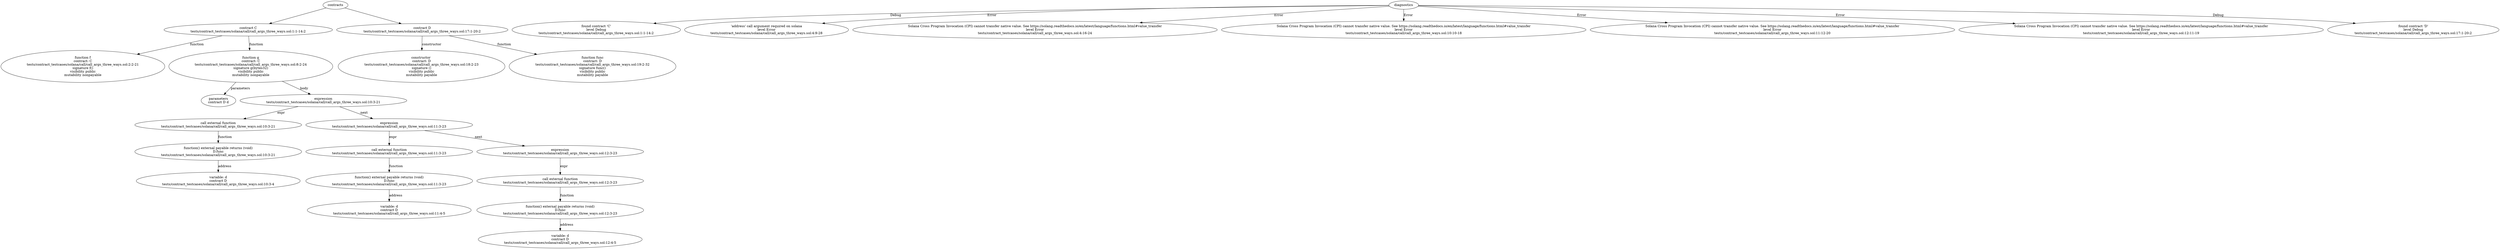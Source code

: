 strict digraph "tests/contract_testcases/solana/call/call_args_three_ways.sol" {
	contract [label="contract C\ntests/contract_testcases/solana/call/call_args_three_ways.sol:1:1-14:2"]
	f [label="function f\ncontract: C\ntests/contract_testcases/solana/call/call_args_three_ways.sol:2:2-21\nsignature f()\nvisibility public\nmutability nonpayable"]
	g [label="function g\ncontract: C\ntests/contract_testcases/solana/call/call_args_three_ways.sol:8:2-24\nsignature g(bytes32)\nvisibility public\nmutability nonpayable"]
	parameters [label="parameters\ncontract D d"]
	expr [label="expression\ntests/contract_testcases/solana/call/call_args_three_ways.sol:10:3-21"]
	call_external_function [label="call external function\ntests/contract_testcases/solana/call/call_args_three_ways.sol:10:3-21"]
	external_function [label="function() external payable returns (void)\nD.func\ntests/contract_testcases/solana/call/call_args_three_ways.sol:10:3-21"]
	variable [label="variable: d\ncontract D\ntests/contract_testcases/solana/call/call_args_three_ways.sol:10:3-4"]
	expr_9 [label="expression\ntests/contract_testcases/solana/call/call_args_three_ways.sol:11:3-23"]
	call_external_function_10 [label="call external function\ntests/contract_testcases/solana/call/call_args_three_ways.sol:11:3-23"]
	external_function_11 [label="function() external payable returns (void)\nD.func\ntests/contract_testcases/solana/call/call_args_three_ways.sol:11:3-23"]
	variable_12 [label="variable: d\ncontract D\ntests/contract_testcases/solana/call/call_args_three_ways.sol:11:4-5"]
	expr_13 [label="expression\ntests/contract_testcases/solana/call/call_args_three_ways.sol:12:3-23"]
	call_external_function_14 [label="call external function\ntests/contract_testcases/solana/call/call_args_three_ways.sol:12:3-23"]
	external_function_15 [label="function() external payable returns (void)\nD.func\ntests/contract_testcases/solana/call/call_args_three_ways.sol:12:3-23"]
	variable_16 [label="variable: d\ncontract D\ntests/contract_testcases/solana/call/call_args_three_ways.sol:12:4-5"]
	contract_17 [label="contract D\ntests/contract_testcases/solana/call/call_args_three_ways.sol:17:1-20:2"]
	node_18 [label="constructor \ncontract: D\ntests/contract_testcases/solana/call/call_args_three_ways.sol:18:2-23\nsignature ()\nvisibility public\nmutability payable"]
	func [label="function func\ncontract: D\ntests/contract_testcases/solana/call/call_args_three_ways.sol:19:2-32\nsignature func()\nvisibility public\nmutability payable"]
	diagnostic [label="found contract 'C'\nlevel Debug\ntests/contract_testcases/solana/call/call_args_three_ways.sol:1:1-14:2"]
	diagnostic_22 [label="'address' call argument required on solana\nlevel Error\ntests/contract_testcases/solana/call/call_args_three_ways.sol:4:9-28"]
	diagnostic_23 [label="Solana Cross Program Invocation (CPI) cannot transfer native value. See https://solang.readthedocs.io/en/latest/language/functions.html#value_transfer\nlevel Error\ntests/contract_testcases/solana/call/call_args_three_ways.sol:4:16-24"]
	diagnostic_24 [label="Solana Cross Program Invocation (CPI) cannot transfer native value. See https://solang.readthedocs.io/en/latest/language/functions.html#value_transfer\nlevel Error\ntests/contract_testcases/solana/call/call_args_three_ways.sol:10:10-18"]
	diagnostic_25 [label="Solana Cross Program Invocation (CPI) cannot transfer native value. See https://solang.readthedocs.io/en/latest/language/functions.html#value_transfer\nlevel Error\ntests/contract_testcases/solana/call/call_args_three_ways.sol:11:12-20"]
	diagnostic_26 [label="Solana Cross Program Invocation (CPI) cannot transfer native value. See https://solang.readthedocs.io/en/latest/language/functions.html#value_transfer\nlevel Error\ntests/contract_testcases/solana/call/call_args_three_ways.sol:12:11-19"]
	diagnostic_27 [label="found contract 'D'\nlevel Debug\ntests/contract_testcases/solana/call/call_args_three_ways.sol:17:1-20:2"]
	contracts -> contract
	contract -> f [label="function"]
	contract -> g [label="function"]
	g -> parameters [label="parameters"]
	g -> expr [label="body"]
	expr -> call_external_function [label="expr"]
	call_external_function -> external_function [label="function"]
	external_function -> variable [label="address"]
	expr -> expr_9 [label="next"]
	expr_9 -> call_external_function_10 [label="expr"]
	call_external_function_10 -> external_function_11 [label="function"]
	external_function_11 -> variable_12 [label="address"]
	expr_9 -> expr_13 [label="next"]
	expr_13 -> call_external_function_14 [label="expr"]
	call_external_function_14 -> external_function_15 [label="function"]
	external_function_15 -> variable_16 [label="address"]
	contracts -> contract_17
	contract_17 -> node_18 [label="constructor"]
	contract_17 -> func [label="function"]
	diagnostics -> diagnostic [label="Debug"]
	diagnostics -> diagnostic_22 [label="Error"]
	diagnostics -> diagnostic_23 [label="Error"]
	diagnostics -> diagnostic_24 [label="Error"]
	diagnostics -> diagnostic_25 [label="Error"]
	diagnostics -> diagnostic_26 [label="Error"]
	diagnostics -> diagnostic_27 [label="Debug"]
}
